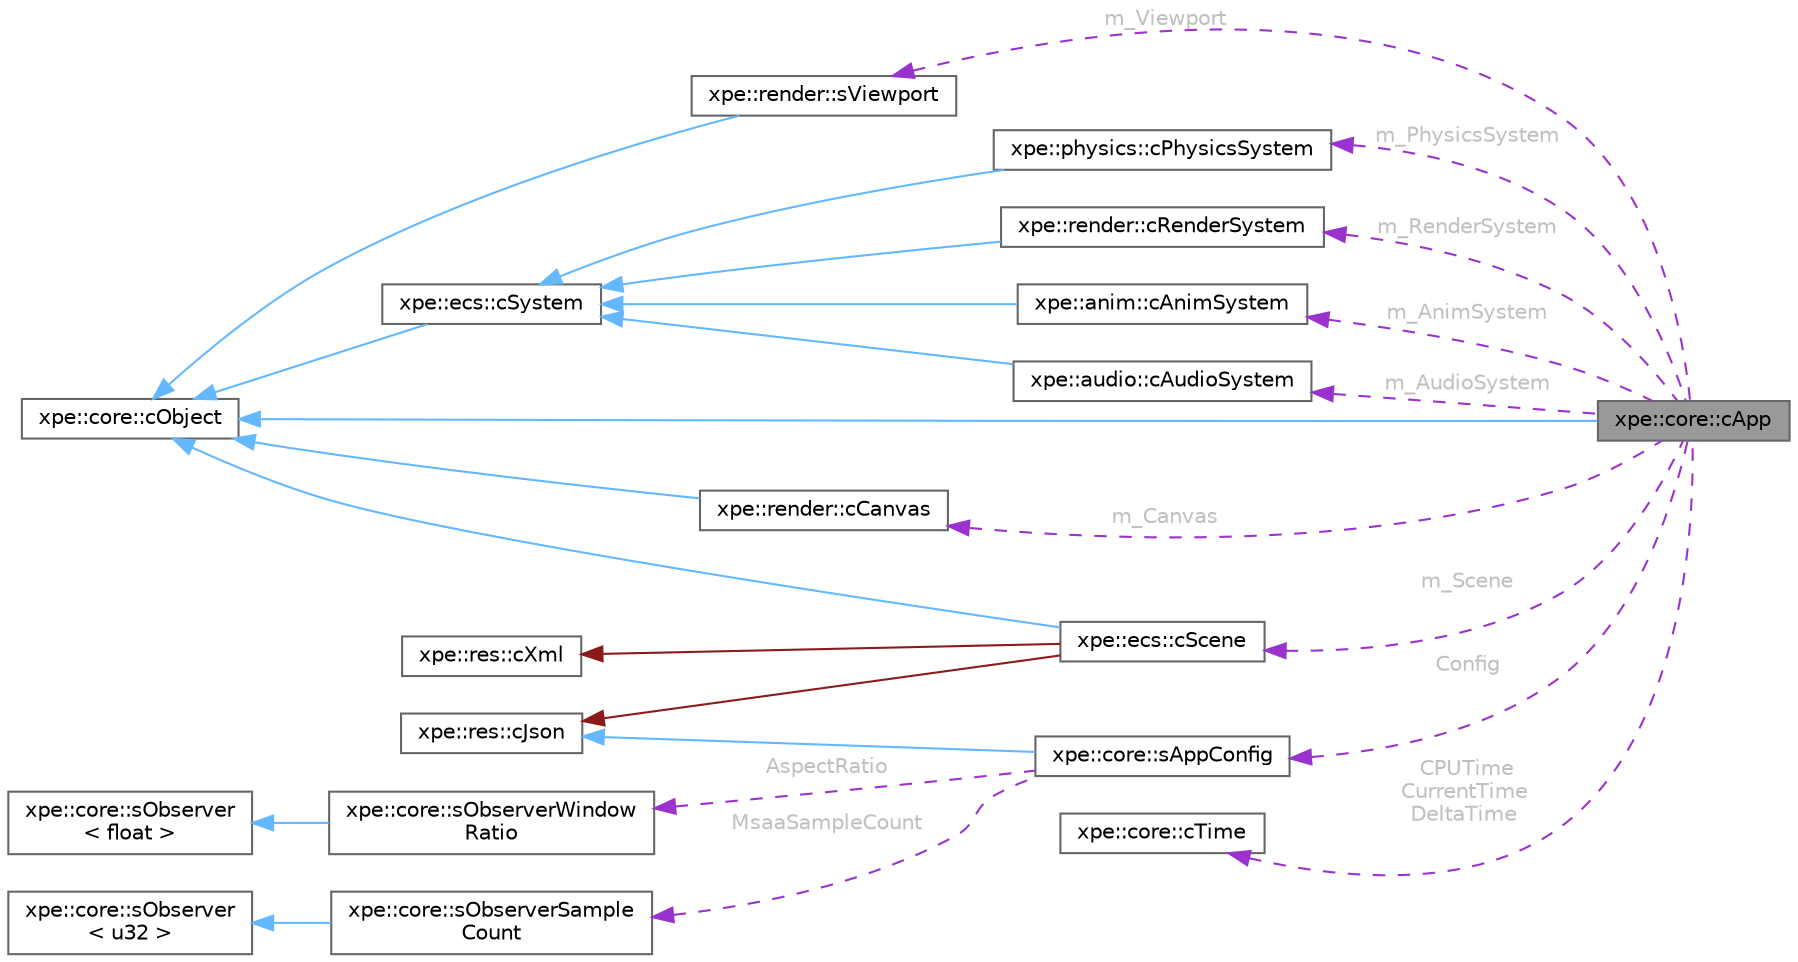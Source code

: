 digraph "xpe::core::cApp"
{
 // LATEX_PDF_SIZE
  bgcolor="transparent";
  edge [fontname=Helvetica,fontsize=10,labelfontname=Helvetica,labelfontsize=10];
  node [fontname=Helvetica,fontsize=10,shape=box,height=0.2,width=0.4];
  rankdir="LR";
  Node1 [id="Node000001",label="xpe::core::cApp",height=0.2,width=0.4,color="gray40", fillcolor="grey60", style="filled", fontcolor="black",tooltip=" "];
  Node2 -> Node1 [id="edge51_Node000001_Node000002",dir="back",color="steelblue1",style="solid",tooltip=" "];
  Node2 [id="Node000002",label="xpe::core::cObject",height=0.2,width=0.4,color="gray40", fillcolor="white", style="filled",URL="$classxpe_1_1core_1_1c_object.html",tooltip=" "];
  Node3 -> Node1 [id="edge52_Node000001_Node000003",dir="back",color="darkorchid3",style="dashed",tooltip=" ",label=" CPUTime\nCurrentTime\nDeltaTime",fontcolor="grey" ];
  Node3 [id="Node000003",label="xpe::core::cTime",height=0.2,width=0.4,color="gray40", fillcolor="white", style="filled",URL="$classxpe_1_1core_1_1c_time.html",tooltip=" "];
  Node4 -> Node1 [id="edge53_Node000001_Node000004",dir="back",color="darkorchid3",style="dashed",tooltip=" ",label=" Config",fontcolor="grey" ];
  Node4 [id="Node000004",label="xpe::core::sAppConfig",height=0.2,width=0.4,color="gray40", fillcolor="white", style="filled",URL="$structxpe_1_1core_1_1s_app_config.html",tooltip=" "];
  Node5 -> Node4 [id="edge54_Node000004_Node000005",dir="back",color="steelblue1",style="solid",tooltip=" "];
  Node5 [id="Node000005",label="xpe::res::cJson",height=0.2,width=0.4,color="gray40", fillcolor="white", style="filled",URL="$classxpe_1_1res_1_1c_json.html",tooltip=" "];
  Node6 -> Node4 [id="edge55_Node000004_Node000006",dir="back",color="darkorchid3",style="dashed",tooltip=" ",label=" AspectRatio",fontcolor="grey" ];
  Node6 [id="Node000006",label="xpe::core::sObserverWindow\lRatio",height=0.2,width=0.4,color="gray40", fillcolor="white", style="filled",URL="$structxpe_1_1core_1_1s_observer_window_ratio.html",tooltip=" "];
  Node7 -> Node6 [id="edge56_Node000006_Node000007",dir="back",color="steelblue1",style="solid",tooltip=" "];
  Node7 [id="Node000007",label="xpe::core::sObserver\l\< float \>",height=0.2,width=0.4,color="gray40", fillcolor="white", style="filled",URL="$structxpe_1_1core_1_1s_observer.html",tooltip=" "];
  Node8 -> Node4 [id="edge57_Node000004_Node000008",dir="back",color="darkorchid3",style="dashed",tooltip=" ",label=" MsaaSampleCount",fontcolor="grey" ];
  Node8 [id="Node000008",label="xpe::core::sObserverSample\lCount",height=0.2,width=0.4,color="gray40", fillcolor="white", style="filled",URL="$structxpe_1_1core_1_1s_observer_sample_count.html",tooltip=" "];
  Node9 -> Node8 [id="edge58_Node000008_Node000009",dir="back",color="steelblue1",style="solid",tooltip=" "];
  Node9 [id="Node000009",label="xpe::core::sObserver\l\< u32 \>",height=0.2,width=0.4,color="gray40", fillcolor="white", style="filled",URL="$structxpe_1_1core_1_1s_observer.html",tooltip=" "];
  Node10 -> Node1 [id="edge59_Node000001_Node000010",dir="back",color="darkorchid3",style="dashed",tooltip=" ",label=" m_Scene",fontcolor="grey" ];
  Node10 [id="Node000010",label="xpe::ecs::cScene",height=0.2,width=0.4,color="gray40", fillcolor="white", style="filled",URL="$classxpe_1_1ecs_1_1c_scene.html",tooltip=" "];
  Node2 -> Node10 [id="edge60_Node000010_Node000002",dir="back",color="steelblue1",style="solid",tooltip=" "];
  Node5 -> Node10 [id="edge61_Node000010_Node000005",dir="back",color="firebrick4",style="solid",tooltip=" "];
  Node11 -> Node10 [id="edge62_Node000010_Node000011",dir="back",color="firebrick4",style="solid",tooltip=" "];
  Node11 [id="Node000011",label="xpe::res::cXml",height=0.2,width=0.4,color="gray40", fillcolor="white", style="filled",URL="$classxpe_1_1res_1_1c_xml.html",tooltip=" "];
  Node12 -> Node1 [id="edge63_Node000001_Node000012",dir="back",color="darkorchid3",style="dashed",tooltip=" ",label=" m_Canvas",fontcolor="grey" ];
  Node12 [id="Node000012",label="xpe::render::cCanvas",height=0.2,width=0.4,color="gray40", fillcolor="white", style="filled",URL="$classxpe_1_1render_1_1c_canvas.html",tooltip=" "];
  Node2 -> Node12 [id="edge64_Node000012_Node000002",dir="back",color="steelblue1",style="solid",tooltip=" "];
  Node13 -> Node1 [id="edge65_Node000001_Node000013",dir="back",color="darkorchid3",style="dashed",tooltip=" ",label=" m_Viewport",fontcolor="grey" ];
  Node13 [id="Node000013",label="xpe::render::sViewport",height=0.2,width=0.4,color="gray40", fillcolor="white", style="filled",URL="$structxpe_1_1render_1_1s_viewport.html",tooltip=" "];
  Node2 -> Node13 [id="edge66_Node000013_Node000002",dir="back",color="steelblue1",style="solid",tooltip=" "];
  Node14 -> Node1 [id="edge67_Node000001_Node000014",dir="back",color="darkorchid3",style="dashed",tooltip=" ",label=" m_RenderSystem",fontcolor="grey" ];
  Node14 [id="Node000014",label="xpe::render::cRenderSystem",height=0.2,width=0.4,color="gray40", fillcolor="white", style="filled",URL="$classxpe_1_1render_1_1c_render_system.html",tooltip=" "];
  Node15 -> Node14 [id="edge68_Node000014_Node000015",dir="back",color="steelblue1",style="solid",tooltip=" "];
  Node15 [id="Node000015",label="xpe::ecs::cSystem",height=0.2,width=0.4,color="gray40", fillcolor="white", style="filled",URL="$classxpe_1_1ecs_1_1c_system.html",tooltip=" "];
  Node2 -> Node15 [id="edge69_Node000015_Node000002",dir="back",color="steelblue1",style="solid",tooltip=" "];
  Node16 -> Node1 [id="edge70_Node000001_Node000016",dir="back",color="darkorchid3",style="dashed",tooltip=" ",label=" m_AnimSystem",fontcolor="grey" ];
  Node16 [id="Node000016",label="xpe::anim::cAnimSystem",height=0.2,width=0.4,color="gray40", fillcolor="white", style="filled",URL="$classxpe_1_1anim_1_1c_anim_system.html",tooltip=" "];
  Node15 -> Node16 [id="edge71_Node000016_Node000015",dir="back",color="steelblue1",style="solid",tooltip=" "];
  Node17 -> Node1 [id="edge72_Node000001_Node000017",dir="back",color="darkorchid3",style="dashed",tooltip=" ",label=" m_AudioSystem",fontcolor="grey" ];
  Node17 [id="Node000017",label="xpe::audio::cAudioSystem",height=0.2,width=0.4,color="gray40", fillcolor="white", style="filled",URL="$classxpe_1_1audio_1_1c_audio_system.html",tooltip=" "];
  Node15 -> Node17 [id="edge73_Node000017_Node000015",dir="back",color="steelblue1",style="solid",tooltip=" "];
  Node18 -> Node1 [id="edge74_Node000001_Node000018",dir="back",color="darkorchid3",style="dashed",tooltip=" ",label=" m_PhysicsSystem",fontcolor="grey" ];
  Node18 [id="Node000018",label="xpe::physics::cPhysicsSystem",height=0.2,width=0.4,color="gray40", fillcolor="white", style="filled",URL="$classxpe_1_1physics_1_1c_physics_system.html",tooltip=" "];
  Node15 -> Node18 [id="edge75_Node000018_Node000015",dir="back",color="steelblue1",style="solid",tooltip=" "];
}
